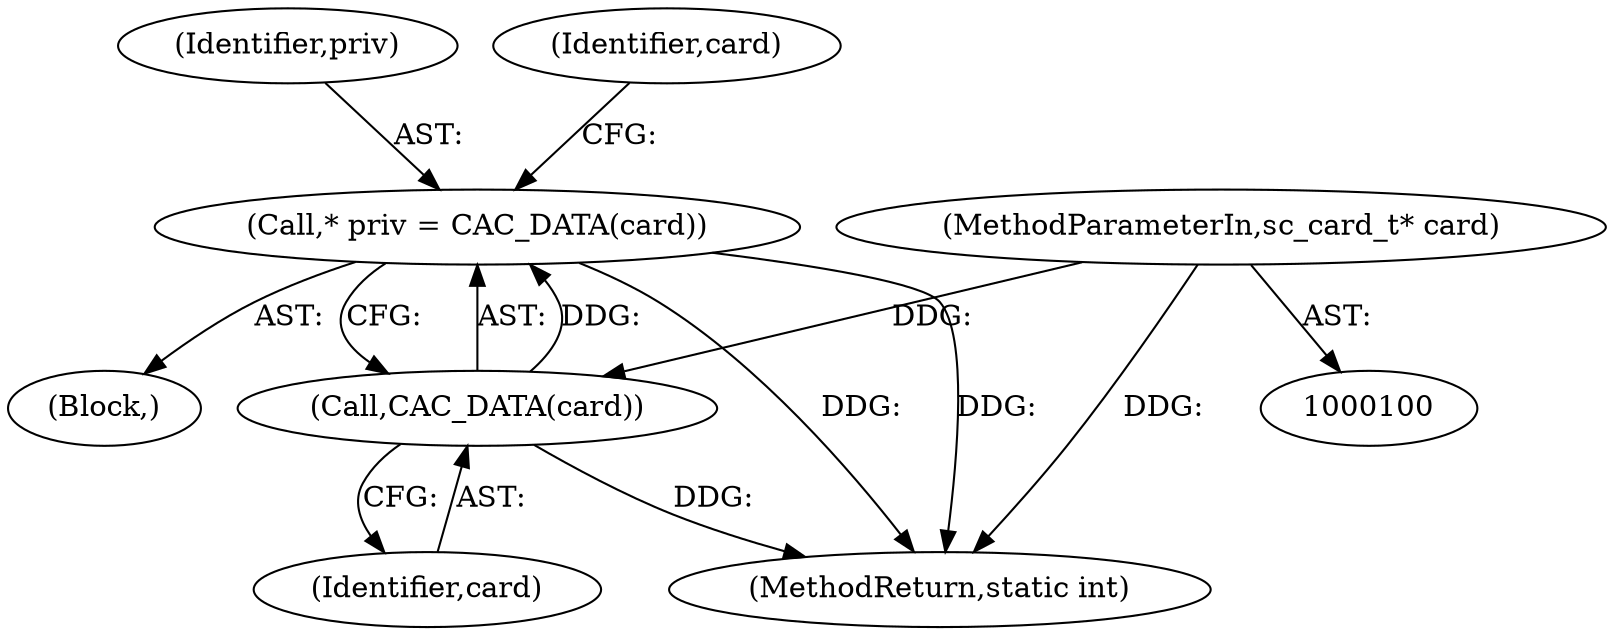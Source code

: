 digraph "0_OpenSC_360e95d45ac4123255a4c796db96337f332160ad#diff-d643a0fa169471dbf2912f4866dc49c5@pointer" {
"1000105" [label="(Call,* priv = CAC_DATA(card))"];
"1000107" [label="(Call,CAC_DATA(card))"];
"1000101" [label="(MethodParameterIn,sc_card_t* card)"];
"1000107" [label="(Call,CAC_DATA(card))"];
"1000103" [label="(Block,)"];
"1000106" [label="(Identifier,priv)"];
"1000111" [label="(Identifier,card)"];
"1000105" [label="(Call,* priv = CAC_DATA(card))"];
"1000101" [label="(MethodParameterIn,sc_card_t* card)"];
"1000169" [label="(MethodReturn,static int)"];
"1000108" [label="(Identifier,card)"];
"1000105" -> "1000103"  [label="AST: "];
"1000105" -> "1000107"  [label="CFG: "];
"1000106" -> "1000105"  [label="AST: "];
"1000107" -> "1000105"  [label="AST: "];
"1000111" -> "1000105"  [label="CFG: "];
"1000105" -> "1000169"  [label="DDG: "];
"1000105" -> "1000169"  [label="DDG: "];
"1000107" -> "1000105"  [label="DDG: "];
"1000107" -> "1000108"  [label="CFG: "];
"1000108" -> "1000107"  [label="AST: "];
"1000107" -> "1000169"  [label="DDG: "];
"1000101" -> "1000107"  [label="DDG: "];
"1000101" -> "1000100"  [label="AST: "];
"1000101" -> "1000169"  [label="DDG: "];
}

